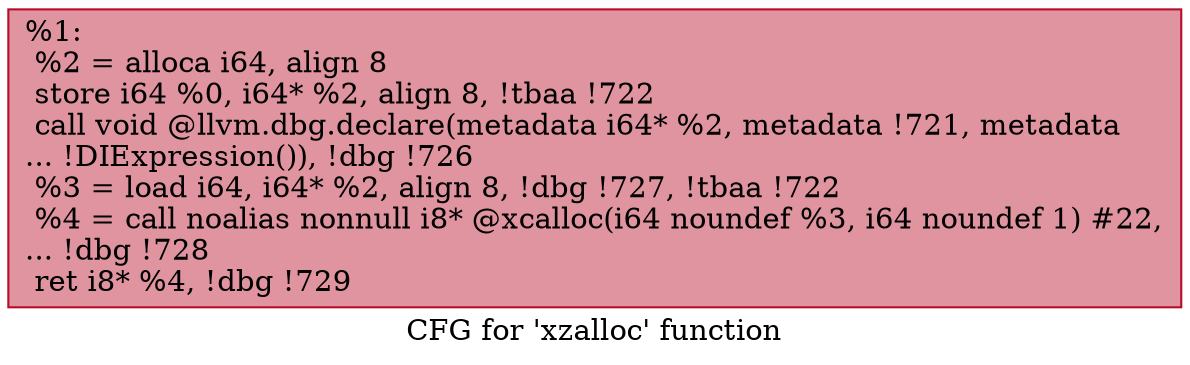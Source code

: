 digraph "CFG for 'xzalloc' function" {
	label="CFG for 'xzalloc' function";

	Node0x2649af0 [shape=record,color="#b70d28ff", style=filled, fillcolor="#b70d2870",label="{%1:\l  %2 = alloca i64, align 8\l  store i64 %0, i64* %2, align 8, !tbaa !722\l  call void @llvm.dbg.declare(metadata i64* %2, metadata !721, metadata\l... !DIExpression()), !dbg !726\l  %3 = load i64, i64* %2, align 8, !dbg !727, !tbaa !722\l  %4 = call noalias nonnull i8* @xcalloc(i64 noundef %3, i64 noundef 1) #22,\l... !dbg !728\l  ret i8* %4, !dbg !729\l}"];
}
